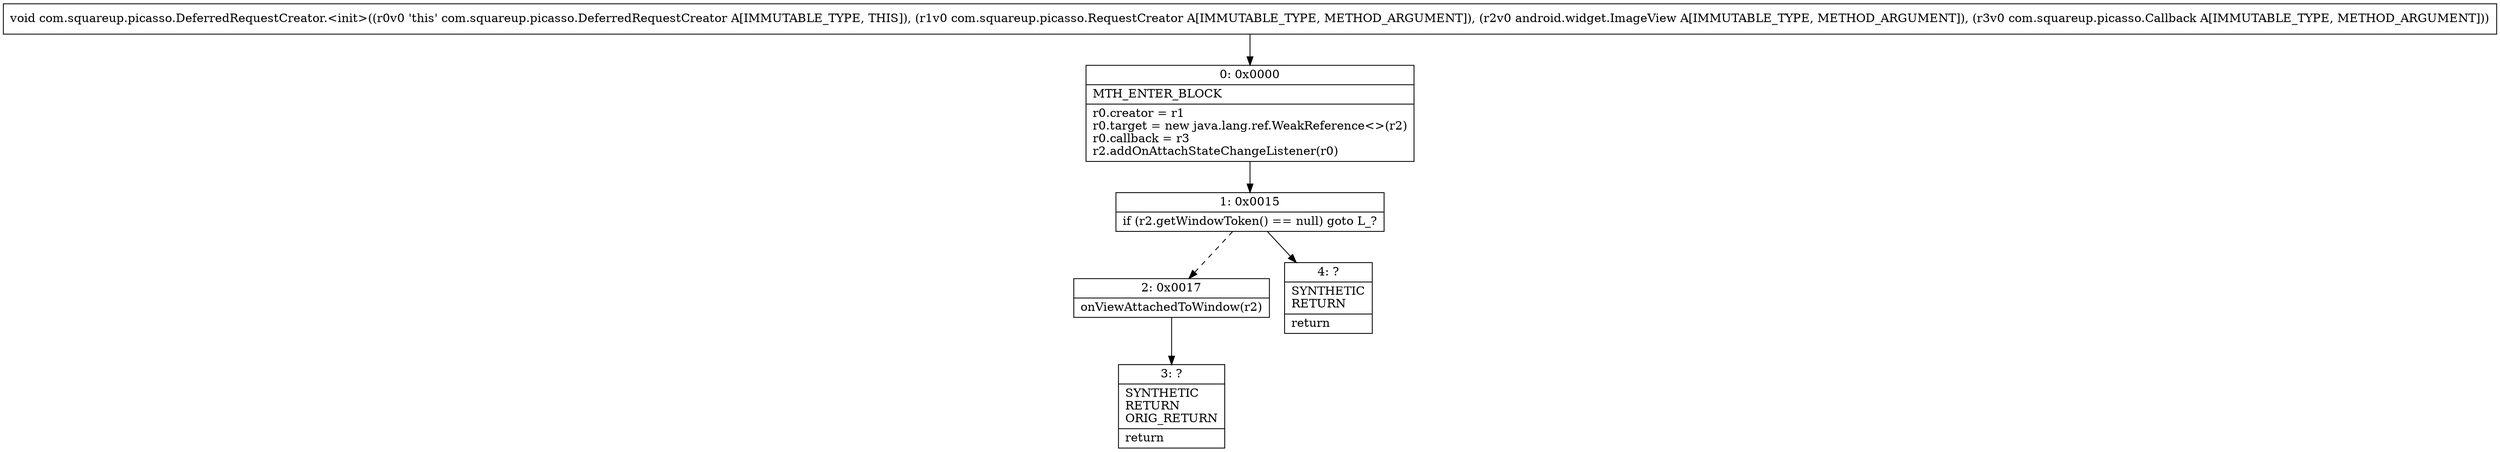 digraph "CFG forcom.squareup.picasso.DeferredRequestCreator.\<init\>(Lcom\/squareup\/picasso\/RequestCreator;Landroid\/widget\/ImageView;Lcom\/squareup\/picasso\/Callback;)V" {
Node_0 [shape=record,label="{0\:\ 0x0000|MTH_ENTER_BLOCK\l|r0.creator = r1\lr0.target = new java.lang.ref.WeakReference\<\>(r2)\lr0.callback = r3\lr2.addOnAttachStateChangeListener(r0)\l}"];
Node_1 [shape=record,label="{1\:\ 0x0015|if (r2.getWindowToken() == null) goto L_?\l}"];
Node_2 [shape=record,label="{2\:\ 0x0017|onViewAttachedToWindow(r2)\l}"];
Node_3 [shape=record,label="{3\:\ ?|SYNTHETIC\lRETURN\lORIG_RETURN\l|return\l}"];
Node_4 [shape=record,label="{4\:\ ?|SYNTHETIC\lRETURN\l|return\l}"];
MethodNode[shape=record,label="{void com.squareup.picasso.DeferredRequestCreator.\<init\>((r0v0 'this' com.squareup.picasso.DeferredRequestCreator A[IMMUTABLE_TYPE, THIS]), (r1v0 com.squareup.picasso.RequestCreator A[IMMUTABLE_TYPE, METHOD_ARGUMENT]), (r2v0 android.widget.ImageView A[IMMUTABLE_TYPE, METHOD_ARGUMENT]), (r3v0 com.squareup.picasso.Callback A[IMMUTABLE_TYPE, METHOD_ARGUMENT])) }"];
MethodNode -> Node_0;
Node_0 -> Node_1;
Node_1 -> Node_2[style=dashed];
Node_1 -> Node_4;
Node_2 -> Node_3;
}


